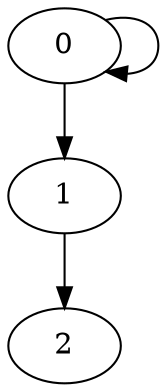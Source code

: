 digraph G {
	0;
	1;
	2;

	0 -> 1 [village=Bikini_Bottom; name=Krusty_Krab_Street; heightLimit=3; weight=10; primaryType=sideStreet; secondaryType=none;];
	1 -> 2 [village=Bikini_Bottom; name=Not_Krusty_Krab_Street; heightLimit=5; weight=10; primaryType=mainStreet; secondaryType=none;];

	0 -> 0 [village=Bikini_Bottom; name=Rose_Street; heightLimit=3; weight=10; primaryType=countyRoad; secondaryType=none;];
}